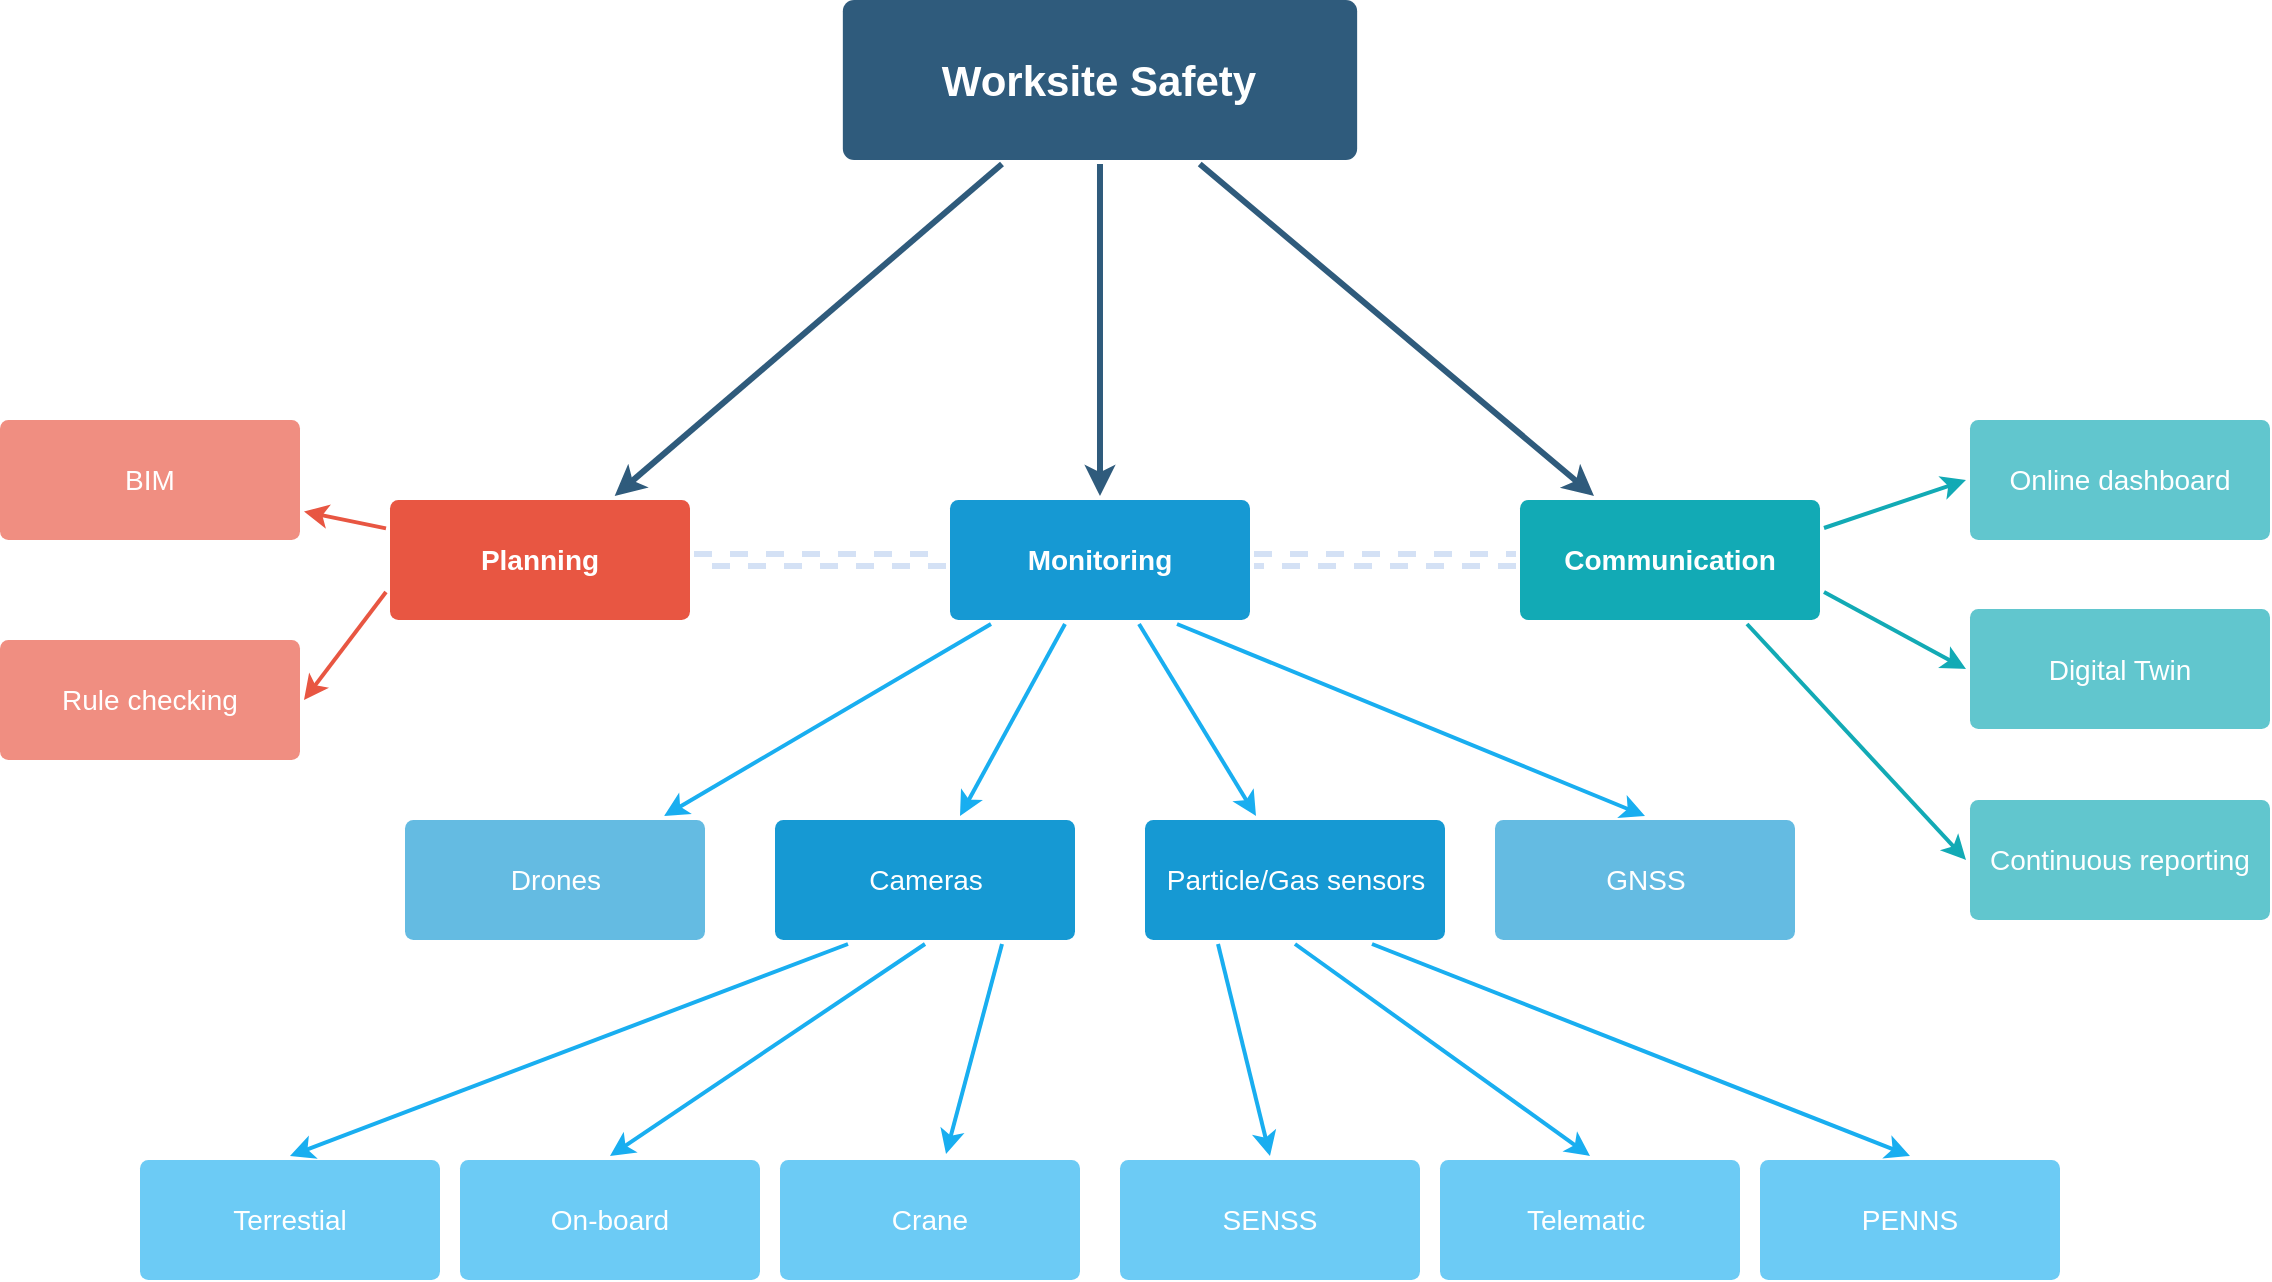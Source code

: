 <mxfile version="20.2.4" type="github"><diagram id="6a731a19-8d31-9384-78a2-239565b7b9f0" name="Page-1"><mxGraphModel dx="1422" dy="882" grid="1" gridSize="10" guides="1" tooltips="1" connect="1" arrows="1" fold="1" page="1" pageScale="1" pageWidth="1169" pageHeight="827" background="none" math="0" shadow="0"><root><mxCell id="0"/><mxCell id="1" parent="0"/><mxCell id="1746" value="" style="edgeStyle=none;rounded=0;jumpStyle=none;html=1;shadow=0;labelBackgroundColor=none;startArrow=none;startFill=0;endArrow=classic;endFill=1;jettySize=auto;orthogonalLoop=1;strokeColor=#2F5B7C;strokeWidth=3;fontFamily=Helvetica;fontSize=16;fontColor=#23445D;spacing=5;" parent="1" source="1749" target="1771" edge="1"><mxGeometry relative="1" as="geometry"/></mxCell><mxCell id="1747" value="" style="edgeStyle=none;rounded=0;jumpStyle=none;html=1;shadow=0;labelBackgroundColor=none;startArrow=none;startFill=0;endArrow=classic;endFill=1;jettySize=auto;orthogonalLoop=1;strokeColor=#2F5B7C;strokeWidth=3;fontFamily=Helvetica;fontSize=16;fontColor=#23445D;spacing=5;" parent="1" source="1749" target="1760" edge="1"><mxGeometry relative="1" as="geometry"/></mxCell><mxCell id="1748" value="" style="edgeStyle=none;rounded=0;jumpStyle=none;html=1;shadow=0;labelBackgroundColor=none;startArrow=none;startFill=0;endArrow=classic;endFill=1;jettySize=auto;orthogonalLoop=1;strokeColor=#2F5B7C;strokeWidth=3;fontFamily=Helvetica;fontSize=16;fontColor=#23445D;spacing=5;" parent="1" source="1749" target="1753" edge="1"><mxGeometry relative="1" as="geometry"/></mxCell><mxCell id="1749" value="&lt;font style=&quot;font-size: 21px;&quot;&gt;Worksite Safety&lt;/font&gt;" style="rounded=1;whiteSpace=wrap;html=1;shadow=0;labelBackgroundColor=none;strokeColor=none;strokeWidth=3;fillColor=#2F5B7C;fontFamily=Helvetica;fontSize=16;fontColor=#FFFFFF;align=center;fontStyle=1;spacing=5;arcSize=7;perimeterSpacing=2;" parent="1" vertex="1"><mxGeometry x="441.42" y="130" width="257.15" height="80" as="geometry"/></mxCell><mxCell id="1752" value="" style="edgeStyle=none;rounded=1;jumpStyle=none;html=1;shadow=0;labelBackgroundColor=none;startArrow=none;startFill=0;jettySize=auto;orthogonalLoop=1;strokeColor=#E85642;strokeWidth=2;fontFamily=Helvetica;fontSize=14;fontColor=#FFFFFF;spacing=5;fontStyle=1;fillColor=#b0e3e6;" parent="1" source="1753" target="1754" edge="1"><mxGeometry relative="1" as="geometry"/></mxCell><mxCell id="au6G3lHaltb3A1_W9jbu-1777" style="edgeStyle=none;rounded=0;orthogonalLoop=1;jettySize=auto;html=1;exitX=1;exitY=0.5;exitDx=0;exitDy=0;entryX=0;entryY=0.5;entryDx=0;entryDy=0;strokeColor=#D4E1F5;strokeWidth=3;shape=link;dashed=1;" parent="1" source="1753" target="1760" edge="1"><mxGeometry relative="1" as="geometry"/></mxCell><mxCell id="qpX6ezfzLu-kOtRw2pO8-1778" style="edgeStyle=none;rounded=0;orthogonalLoop=1;jettySize=auto;html=1;exitX=0;exitY=0.75;exitDx=0;exitDy=0;entryX=1;entryY=0.5;entryDx=0;entryDy=0;fontSize=21;strokeColor=#E85642;strokeWidth=2;" parent="1" source="1753" target="qpX6ezfzLu-kOtRw2pO8-1776" edge="1"><mxGeometry relative="1" as="geometry"/></mxCell><mxCell id="1753" value="Planning" style="rounded=1;whiteSpace=wrap;html=1;shadow=0;labelBackgroundColor=none;strokeColor=none;strokeWidth=3;fillColor=#e85642;fontFamily=Helvetica;fontSize=14;fontColor=#FFFFFF;align=center;spacing=5;fontStyle=1;arcSize=7;perimeterSpacing=2;" parent="1" vertex="1"><mxGeometry x="215" y="380" width="150" height="60" as="geometry"/></mxCell><mxCell id="1754" value="BIM" style="rounded=1;whiteSpace=wrap;html=1;shadow=0;labelBackgroundColor=none;strokeColor=none;strokeWidth=3;fillColor=#f08e81;fontFamily=Helvetica;fontSize=14;fontColor=#FFFFFF;align=center;spacing=5;fontStyle=0;arcSize=7;perimeterSpacing=2;" parent="1" vertex="1"><mxGeometry x="20" y="340" width="150" height="60" as="geometry"/></mxCell><mxCell id="1757" value="" style="edgeStyle=none;rounded=0;jumpStyle=none;html=1;shadow=0;labelBackgroundColor=none;startArrow=none;startFill=0;endArrow=classic;endFill=1;jettySize=auto;orthogonalLoop=1;strokeColor=#19AEF0;strokeWidth=2;fontFamily=Helvetica;fontSize=14;fontColor=#FFFFFF;spacing=5;endSize=6;startSize=1;" parent="1" source="1760" target="1763" edge="1"><mxGeometry relative="1" as="geometry"/></mxCell><mxCell id="1758" value="" style="edgeStyle=none;rounded=0;jumpStyle=none;html=1;shadow=0;labelBackgroundColor=none;startArrow=none;startFill=0;endArrow=classic;endFill=1;jettySize=auto;orthogonalLoop=1;strokeColor=#19AEF0;strokeWidth=2;fontFamily=Helvetica;fontSize=14;fontColor=#FFFFFF;spacing=5;endSize=6;startSize=1;" parent="1" source="1760" target="1762" edge="1"><mxGeometry relative="1" as="geometry"/></mxCell><mxCell id="1759" value="" style="edgeStyle=none;rounded=0;jumpStyle=none;html=1;shadow=0;labelBackgroundColor=none;startArrow=none;startFill=0;endArrow=classic;endFill=1;jettySize=auto;orthogonalLoop=1;strokeColor=#19AEF0;strokeWidth=2;fontFamily=Helvetica;fontSize=14;fontColor=#FFFFFF;spacing=5;endSize=6;startSize=1;" parent="1" source="1760" target="1761" edge="1"><mxGeometry relative="1" as="geometry"/></mxCell><mxCell id="6ZqDi_Q5D0z-vhuShmsu-1787" style="edgeStyle=none;rounded=0;orthogonalLoop=1;jettySize=auto;html=1;exitX=0.75;exitY=1;exitDx=0;exitDy=0;entryX=0.5;entryY=0;entryDx=0;entryDy=0;strokeColor=#19AEF0;strokeWidth=2;endSize=6;startSize=1;" parent="1" source="1760" target="6ZqDi_Q5D0z-vhuShmsu-1782" edge="1"><mxGeometry relative="1" as="geometry"/></mxCell><mxCell id="au6G3lHaltb3A1_W9jbu-1778" style="edgeStyle=none;rounded=0;orthogonalLoop=1;jettySize=auto;html=1;exitX=1;exitY=0.5;exitDx=0;exitDy=0;strokeColor=#D4E1F5;strokeWidth=3;shape=link;dashed=1;" parent="1" source="1760" target="1771" edge="1"><mxGeometry relative="1" as="geometry"/></mxCell><mxCell id="1760" value="Monitoring" style="rounded=1;whiteSpace=wrap;html=1;shadow=0;labelBackgroundColor=none;strokeColor=none;strokeWidth=3;fillColor=#1699D3;fontFamily=Helvetica;fontSize=14;fontColor=#FFFFFF;align=center;spacing=5;fontStyle=1;arcSize=7;perimeterSpacing=2;" parent="1" vertex="1"><mxGeometry x="495" y="380" width="150" height="60" as="geometry"/></mxCell><mxCell id="6ZqDi_Q5D0z-vhuShmsu-1792" style="edgeStyle=none;rounded=0;orthogonalLoop=1;jettySize=auto;html=1;exitX=0.25;exitY=1;exitDx=0;exitDy=0;entryX=0.5;entryY=0;entryDx=0;entryDy=0;strokeColor=#19AEF0;strokeWidth=2;endSize=6;startSize=1;" parent="1" source="1761" target="6ZqDi_Q5D0z-vhuShmsu-1789" edge="1"><mxGeometry relative="1" as="geometry"/></mxCell><mxCell id="6ZqDi_Q5D0z-vhuShmsu-1793" style="edgeStyle=none;rounded=0;orthogonalLoop=1;jettySize=auto;html=1;exitX=0.5;exitY=1;exitDx=0;exitDy=0;entryX=0.5;entryY=0;entryDx=0;entryDy=0;strokeColor=#19AEF0;strokeWidth=2;endSize=6;startSize=1;" parent="1" source="1761" target="6ZqDi_Q5D0z-vhuShmsu-1790" edge="1"><mxGeometry relative="1" as="geometry"/></mxCell><mxCell id="6ZqDi_Q5D0z-vhuShmsu-1794" style="edgeStyle=none;rounded=0;orthogonalLoop=1;jettySize=auto;html=1;exitX=0.75;exitY=1;exitDx=0;exitDy=0;entryX=0.5;entryY=0;entryDx=0;entryDy=0;strokeColor=#19AEF0;strokeWidth=2;endSize=6;startSize=1;" parent="1" source="1761" target="6ZqDi_Q5D0z-vhuShmsu-1791" edge="1"><mxGeometry relative="1" as="geometry"/></mxCell><mxCell id="1761" value="Particle/Gas sensors" style="rounded=1;whiteSpace=wrap;html=1;shadow=0;labelBackgroundColor=none;strokeColor=none;strokeWidth=3;fillColor=#1699D3;fontFamily=Helvetica;fontSize=14;fontColor=#FFFFFF;align=center;spacing=5;arcSize=7;perimeterSpacing=2;" parent="1" vertex="1"><mxGeometry x="592.5" y="540" width="150" height="60" as="geometry"/></mxCell><mxCell id="6ZqDi_Q5D0z-vhuShmsu-1784" style="edgeStyle=none;rounded=0;orthogonalLoop=1;jettySize=auto;html=1;exitX=0.25;exitY=1;exitDx=0;exitDy=0;entryX=0.5;entryY=0;entryDx=0;entryDy=0;strokeColor=#19AEF0;strokeWidth=2;endSize=6;startSize=1;" parent="1" source="1762" target="6ZqDi_Q5D0z-vhuShmsu-1779" edge="1"><mxGeometry relative="1" as="geometry"/></mxCell><mxCell id="6ZqDi_Q5D0z-vhuShmsu-1785" style="edgeStyle=none;rounded=0;orthogonalLoop=1;jettySize=auto;html=1;exitX=0.5;exitY=1;exitDx=0;exitDy=0;entryX=0.5;entryY=0;entryDx=0;entryDy=0;strokeColor=#19AEF0;strokeWidth=2;endSize=6;startSize=1;" parent="1" source="1762" target="6ZqDi_Q5D0z-vhuShmsu-1780" edge="1"><mxGeometry relative="1" as="geometry"/></mxCell><mxCell id="6ZqDi_Q5D0z-vhuShmsu-1786" style="edgeStyle=none;rounded=0;orthogonalLoop=1;jettySize=auto;html=1;exitX=0.75;exitY=1;exitDx=0;exitDy=0;entryX=0.552;entryY=-0.016;entryDx=0;entryDy=0;entryPerimeter=0;strokeColor=#19AEF0;strokeWidth=2;endSize=6;startSize=1;" parent="1" source="1762" target="6ZqDi_Q5D0z-vhuShmsu-1781" edge="1"><mxGeometry relative="1" as="geometry"/></mxCell><mxCell id="1762" value="Cameras" style="rounded=1;whiteSpace=wrap;html=1;shadow=0;labelBackgroundColor=none;strokeColor=none;strokeWidth=3;fillColor=#1699D3;fontFamily=Helvetica;fontSize=14;fontColor=#FFFFFF;align=center;spacing=5;arcSize=7;perimeterSpacing=2;" parent="1" vertex="1"><mxGeometry x="407.5" y="540" width="150" height="60" as="geometry"/></mxCell><mxCell id="1763" value="Drones" style="rounded=1;whiteSpace=wrap;html=1;shadow=0;labelBackgroundColor=none;strokeColor=none;strokeWidth=3;fillColor=#64bbe2;fontFamily=Helvetica;fontSize=14;fontColor=#FFFFFF;align=center;spacing=5;arcSize=7;perimeterSpacing=2;" parent="1" vertex="1"><mxGeometry x="222.5" y="540" width="150" height="60" as="geometry"/></mxCell><mxCell id="au6G3lHaltb3A1_W9jbu-1780" style="edgeStyle=none;rounded=0;orthogonalLoop=1;jettySize=auto;html=1;exitX=1;exitY=0.25;exitDx=0;exitDy=0;entryX=0;entryY=0.5;entryDx=0;entryDy=0;fontSize=21;strokeColor=#12AAB5;strokeWidth=2;" parent="1" source="1771" target="1776" edge="1"><mxGeometry relative="1" as="geometry"/></mxCell><mxCell id="au6G3lHaltb3A1_W9jbu-1782" style="edgeStyle=none;rounded=0;orthogonalLoop=1;jettySize=auto;html=1;exitX=1;exitY=0.75;exitDx=0;exitDy=0;entryX=0;entryY=0.5;entryDx=0;entryDy=0;fontSize=21;strokeColor=#12AAB5;strokeWidth=2;" parent="1" source="1771" target="1774" edge="1"><mxGeometry relative="1" as="geometry"/></mxCell><mxCell id="au6G3lHaltb3A1_W9jbu-1783" style="edgeStyle=none;rounded=0;orthogonalLoop=1;jettySize=auto;html=1;exitX=0.75;exitY=1;exitDx=0;exitDy=0;entryX=0;entryY=0.5;entryDx=0;entryDy=0;fontSize=21;strokeColor=#12AAB5;strokeWidth=2;" parent="1" source="1771" target="6ZqDi_Q5D0z-vhuShmsu-1795" edge="1"><mxGeometry relative="1" as="geometry"/></mxCell><mxCell id="1771" value="Communication" style="rounded=1;whiteSpace=wrap;html=1;shadow=0;labelBackgroundColor=none;strokeColor=none;strokeWidth=3;fillColor=#12aab5;fontFamily=Helvetica;fontSize=14;fontColor=#FFFFFF;align=center;spacing=5;fontStyle=1;arcSize=7;perimeterSpacing=2;" parent="1" vertex="1"><mxGeometry x="780" y="380.0" width="150" height="60" as="geometry"/></mxCell><mxCell id="1774" value="Digital Twin" style="rounded=1;whiteSpace=wrap;html=1;shadow=0;labelBackgroundColor=none;strokeColor=none;strokeWidth=3;fillColor=#61c6ce;fontFamily=Helvetica;fontSize=14;fontColor=#FFFFFF;align=center;spacing=5;fontStyle=0;arcSize=7;perimeterSpacing=2;" parent="1" vertex="1"><mxGeometry x="1005" y="434.5" width="150" height="60" as="geometry"/></mxCell><mxCell id="1776" value="Online dashboard" style="rounded=1;whiteSpace=wrap;html=1;shadow=0;labelBackgroundColor=none;strokeColor=none;strokeWidth=3;fillColor=#61c6ce;fontFamily=Helvetica;fontSize=14;fontColor=#FFFFFF;align=center;spacing=5;fontStyle=0;arcSize=7;perimeterSpacing=2;" parent="1" vertex="1"><mxGeometry x="1005" y="340" width="150" height="60" as="geometry"/></mxCell><mxCell id="6ZqDi_Q5D0z-vhuShmsu-1779" value="Terrestial" style="rounded=1;whiteSpace=wrap;html=1;shadow=0;labelBackgroundColor=none;strokeColor=none;strokeWidth=3;fillColor=#6CCBF5;fontFamily=Helvetica;fontSize=14;fontColor=#FFFFFF;align=center;spacing=5;arcSize=7;perimeterSpacing=2;" parent="1" vertex="1"><mxGeometry x="90" y="710" width="150" height="60" as="geometry"/></mxCell><mxCell id="6ZqDi_Q5D0z-vhuShmsu-1780" value="On-board" style="rounded=1;whiteSpace=wrap;html=1;shadow=0;labelBackgroundColor=none;strokeColor=none;strokeWidth=3;fillColor=#6CCBF5;fontFamily=Helvetica;fontSize=14;fontColor=#FFFFFF;align=center;spacing=5;arcSize=7;perimeterSpacing=2;" parent="1" vertex="1"><mxGeometry x="250" y="710" width="150" height="60" as="geometry"/></mxCell><mxCell id="6ZqDi_Q5D0z-vhuShmsu-1781" value="Crane" style="rounded=1;whiteSpace=wrap;html=1;shadow=0;labelBackgroundColor=none;strokeColor=none;strokeWidth=3;fillColor=#6CCBF5;fontFamily=Helvetica;fontSize=14;fontColor=#FFFFFF;align=center;spacing=5;arcSize=7;perimeterSpacing=2;" parent="1" vertex="1"><mxGeometry x="410" y="710" width="150" height="60" as="geometry"/></mxCell><mxCell id="6ZqDi_Q5D0z-vhuShmsu-1782" value="GNSS" style="rounded=1;whiteSpace=wrap;html=1;shadow=0;labelBackgroundColor=none;strokeColor=none;strokeWidth=3;fillColor=#64bbe2;fontFamily=Helvetica;fontSize=14;fontColor=#FFFFFF;align=center;spacing=5;arcSize=7;perimeterSpacing=2;" parent="1" vertex="1"><mxGeometry x="767.5" y="540" width="150" height="60" as="geometry"/></mxCell><mxCell id="6ZqDi_Q5D0z-vhuShmsu-1789" value="SENSS" style="rounded=1;whiteSpace=wrap;html=1;shadow=0;labelBackgroundColor=none;strokeColor=none;strokeWidth=3;fillColor=#6CCBF5;fontFamily=Helvetica;fontSize=14;fontColor=#FFFFFF;align=center;spacing=5;arcSize=7;perimeterSpacing=2;" parent="1" vertex="1"><mxGeometry x="580" y="710" width="150" height="60" as="geometry"/></mxCell><mxCell id="6ZqDi_Q5D0z-vhuShmsu-1790" value="Telematic&lt;span style=&quot;white-space: pre;&quot;&gt; &lt;/span&gt;" style="rounded=1;whiteSpace=wrap;html=1;shadow=0;labelBackgroundColor=none;strokeColor=none;strokeWidth=3;fillColor=#6CCBF5;fontFamily=Helvetica;fontSize=14;fontColor=#FFFFFF;align=center;spacing=5;arcSize=7;perimeterSpacing=2;" parent="1" vertex="1"><mxGeometry x="740" y="710" width="150" height="60" as="geometry"/></mxCell><mxCell id="6ZqDi_Q5D0z-vhuShmsu-1791" value="PENNS" style="rounded=1;whiteSpace=wrap;html=1;shadow=0;labelBackgroundColor=none;strokeColor=none;strokeWidth=3;fillColor=#6CCBF5;fontFamily=Helvetica;fontSize=14;fontColor=#FFFFFF;align=center;spacing=5;arcSize=7;perimeterSpacing=2;" parent="1" vertex="1"><mxGeometry x="900" y="710" width="150" height="60" as="geometry"/></mxCell><mxCell id="6ZqDi_Q5D0z-vhuShmsu-1795" value="Continuous reporting" style="rounded=1;whiteSpace=wrap;html=1;shadow=0;labelBackgroundColor=none;strokeColor=none;strokeWidth=3;fillColor=#61c6ce;fontFamily=Helvetica;fontSize=14;fontColor=#FFFFFF;align=center;spacing=5;fontStyle=0;arcSize=7;perimeterSpacing=2;" parent="1" vertex="1"><mxGeometry x="1005" y="530" width="150" height="60" as="geometry"/></mxCell><mxCell id="qpX6ezfzLu-kOtRw2pO8-1776" value="Rule checking" style="rounded=1;whiteSpace=wrap;html=1;shadow=0;labelBackgroundColor=none;strokeColor=none;strokeWidth=3;fillColor=#f08e81;fontFamily=Helvetica;fontSize=14;fontColor=#FFFFFF;align=center;spacing=5;fontStyle=0;arcSize=7;perimeterSpacing=2;" parent="1" vertex="1"><mxGeometry x="20" y="450" width="150" height="60" as="geometry"/></mxCell></root></mxGraphModel></diagram></mxfile>